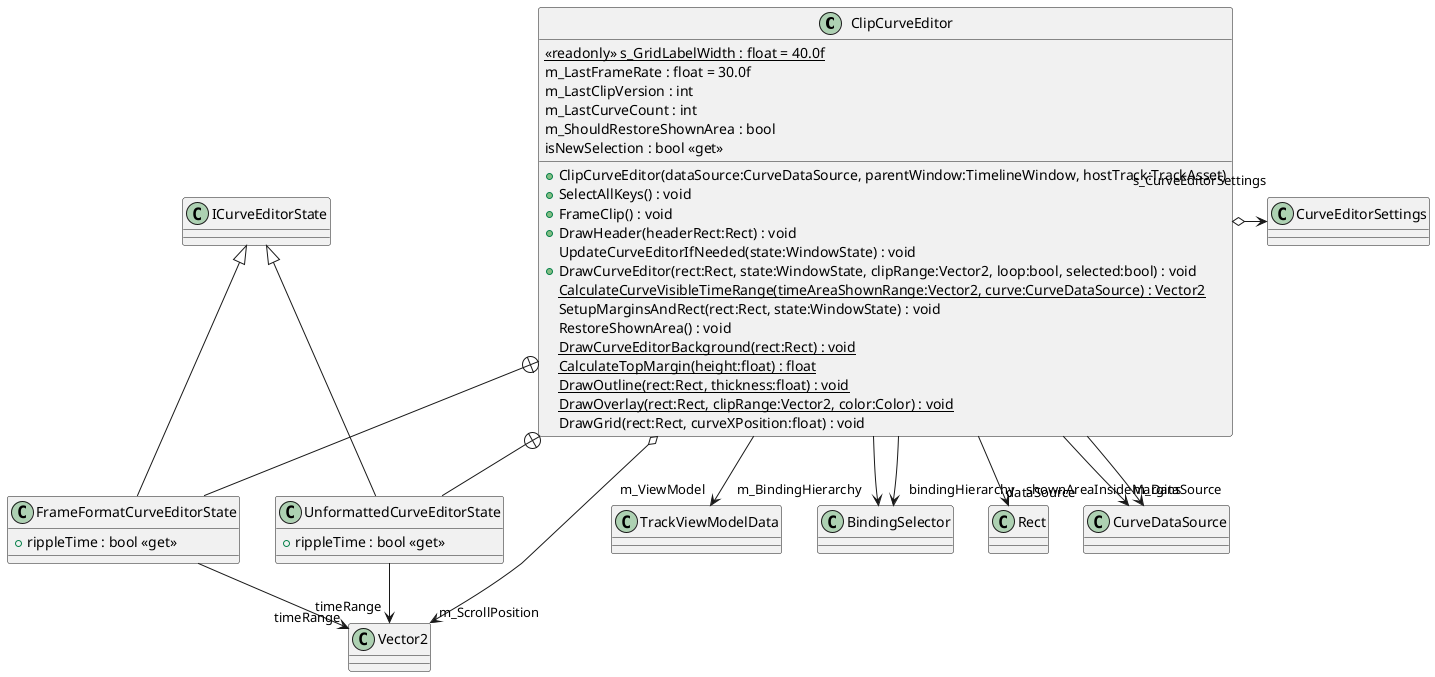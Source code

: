 @startuml
class ClipCurveEditor {
    {static} <<readonly>> s_GridLabelWidth : float = 40.0f
    m_LastFrameRate : float = 30.0f
    m_LastClipVersion : int
    m_LastCurveCount : int
    m_ShouldRestoreShownArea : bool
    isNewSelection : bool <<get>>
    + ClipCurveEditor(dataSource:CurveDataSource, parentWindow:TimelineWindow, hostTrack:TrackAsset)
    + SelectAllKeys() : void
    + FrameClip() : void
    + DrawHeader(headerRect:Rect) : void
    UpdateCurveEditorIfNeeded(state:WindowState) : void
    + DrawCurveEditor(rect:Rect, state:WindowState, clipRange:Vector2, loop:bool, selected:bool) : void
    {static} CalculateCurveVisibleTimeRange(timeAreaShownRange:Vector2, curve:CurveDataSource) : Vector2
    SetupMarginsAndRect(rect:Rect, state:WindowState) : void
    RestoreShownArea() : void
    {static} DrawCurveEditorBackground(rect:Rect) : void
    {static} CalculateTopMargin(height:float) : float
    {static} DrawOutline(rect:Rect, thickness:float) : void
    {static} DrawOverlay(rect:Rect, clipRange:Vector2, color:Color) : void
    DrawGrid(rect:Rect, curveXPosition:float) : void
}
class FrameFormatCurveEditorState {
    + rippleTime : bool <<get>>
}
class UnformattedCurveEditorState {
    + rippleTime : bool <<get>>
}
ClipCurveEditor o-> "s_CurveEditorSettings" CurveEditorSettings
ClipCurveEditor --> "m_BindingHierarchy" BindingSelector
ClipCurveEditor --> "bindingHierarchy" BindingSelector
ClipCurveEditor --> "shownAreaInsideMargins" Rect
ClipCurveEditor o-> "m_ScrollPosition" Vector2
ClipCurveEditor --> "m_DataSource" CurveDataSource
ClipCurveEditor --> "m_ViewModel" TrackViewModelData
ClipCurveEditor --> "dataSource" CurveDataSource
ClipCurveEditor +-- FrameFormatCurveEditorState
ICurveEditorState <|-- FrameFormatCurveEditorState
FrameFormatCurveEditorState --> "timeRange" Vector2
ClipCurveEditor +-- UnformattedCurveEditorState
ICurveEditorState <|-- UnformattedCurveEditorState
UnformattedCurveEditorState --> "timeRange" Vector2
@enduml
